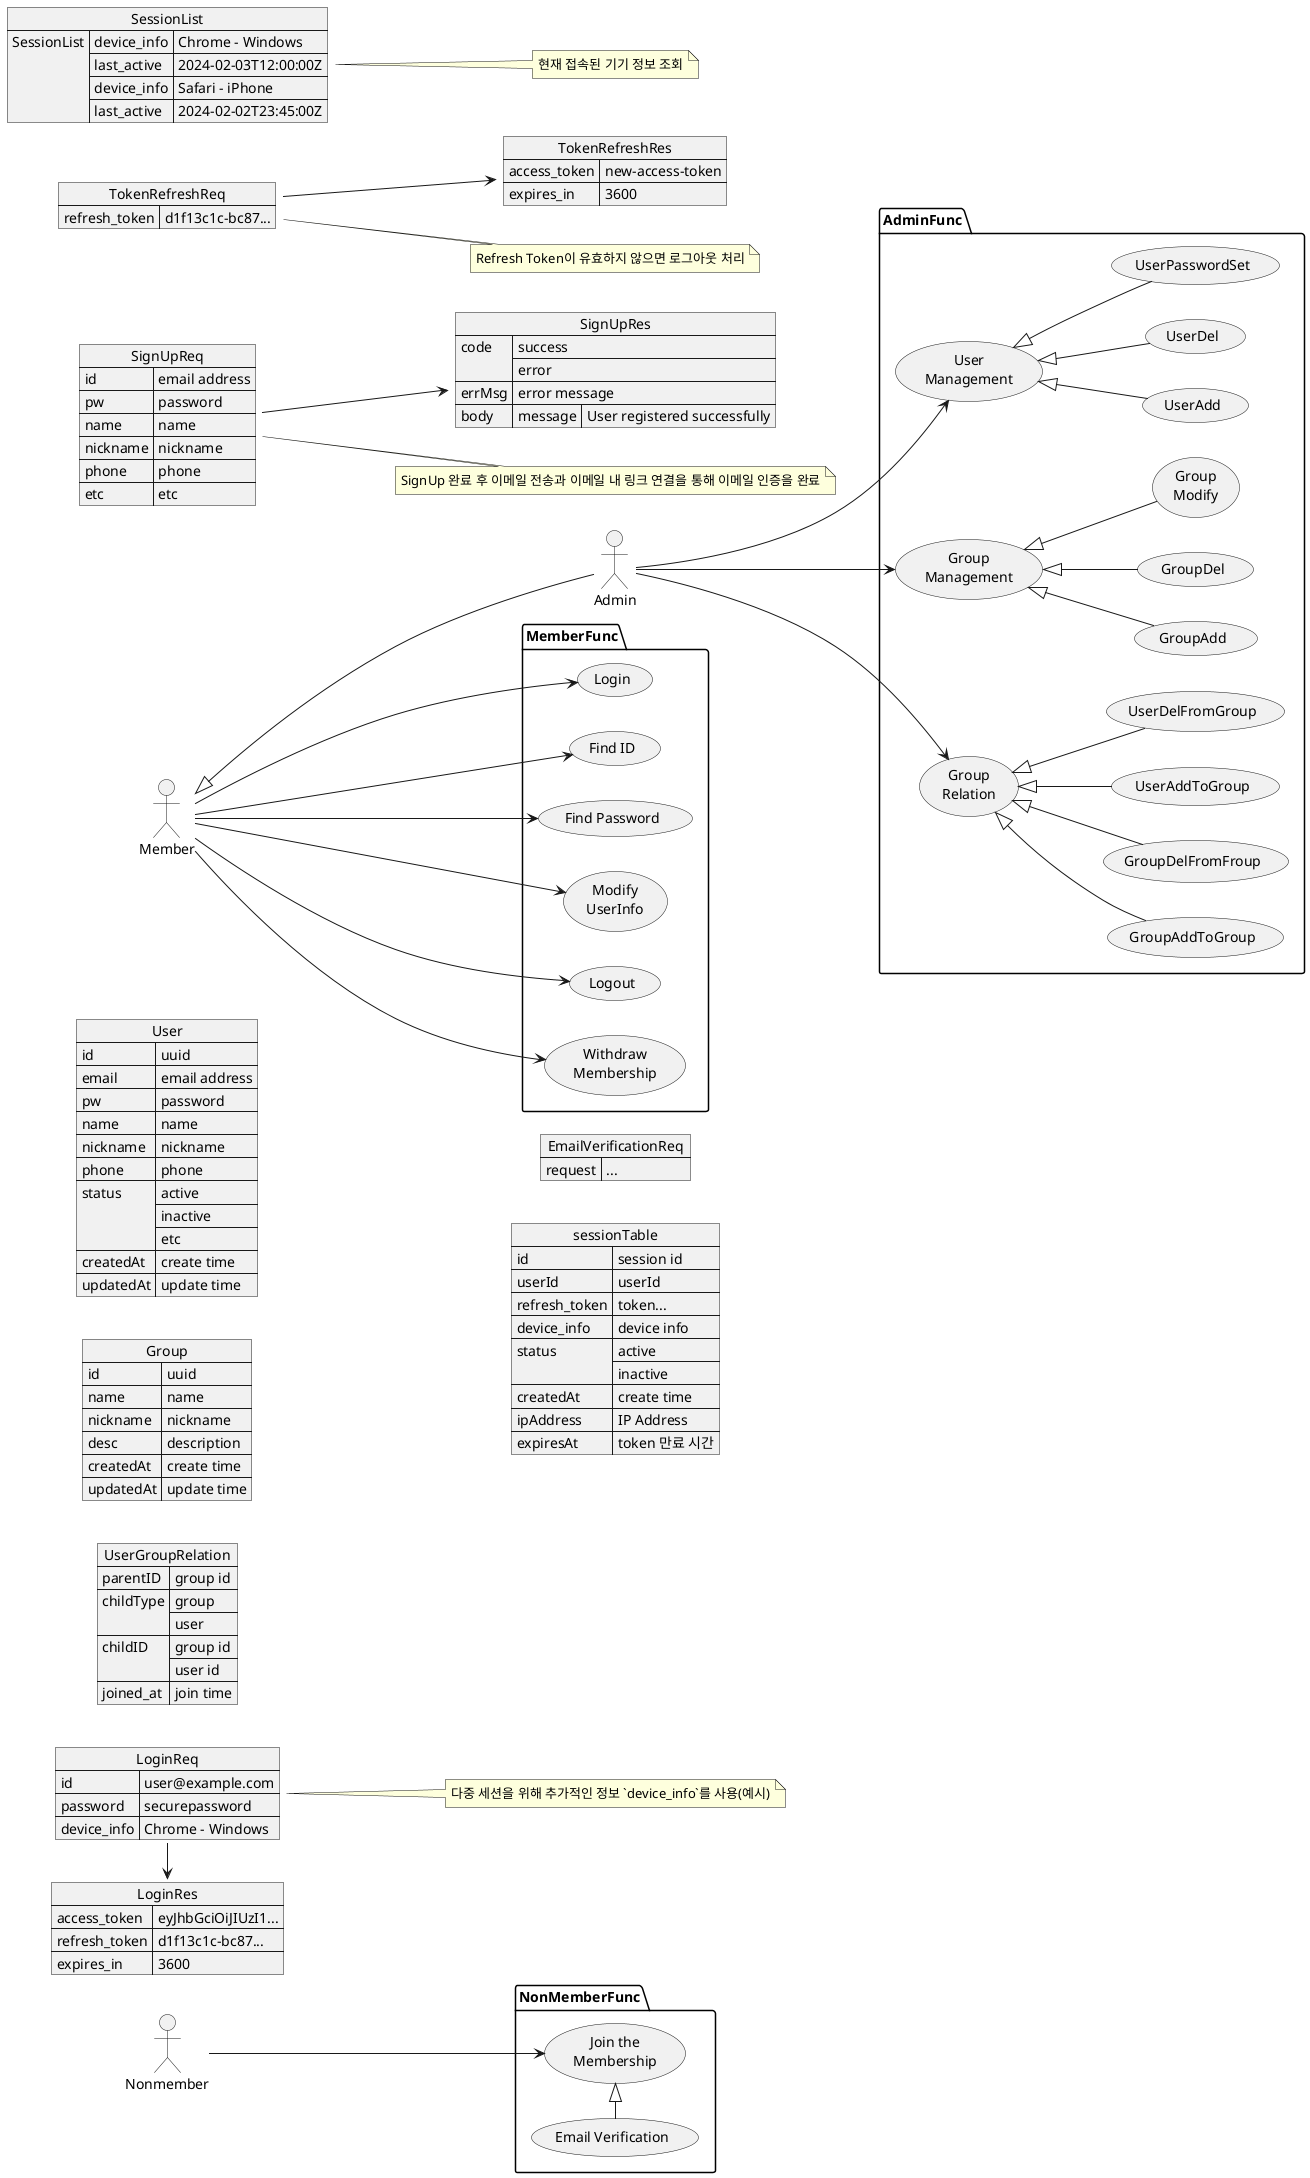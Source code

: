 @startuml vdap_usecase
allowmixing
left to right direction
actor Nonmember
actor Member
actor Admin

package NonMemberFunc{
  usecase "Join the\nMembership" as join
  usecase "Email Verification" as email_verification
  email_verification -right-|> join
}

package MemberFunc{
  usecase "Login" as login
  usecase "Find ID" as find_id
  usecase "Find Password" as find_pw
  usecase "Modify\nUserInfo" as modify_user_info
  usecase "Logout" as logout
  usecase "Withdraw\nMembership" as withdraw
}

package AdminFunc{
  usecase "User\nManagement" as user_management
  usecase "UserAdd" as user_add
  usecase "UserDel" as user_del
  usecase "UserPasswordSet" as user_password_set
  user_management <|-down- user_add
  user_management <|-down- user_del
  user_management <|-down- user_password_set 
  usecase "Group\nManagement" as group_management
  usecase "GroupAdd" as group_add
  usecase "GroupDel" as group_del
  usecase "Group\nModify" as group_modify
  group_management <|-- group_add 
  group_management <|-- group_del
  group_management <|-- group_modify
  usecase "Group\nRelation" as group_relation
  usecase "GroupAddToGroup" as group_add_group
  usecase "GroupDelFromFroup" as group_del_group
  usecase "UserAddToGroup" as user_add_group
  usecase "UserDelFromGroup" as user_del_group
  group_relation <|-- group_add_group
  group_relation <|-- group_del_group
  group_relation <|-- user_add_group
  group_relation <|-- user_del_group
}

Nonmember --> join

Member --> login
Member --> find_id
Member --> find_pw
Member --> logout
Member --> modify_user_info
Member --> withdraw

Member <|-- Admin

Admin --> user_management
Admin --> group_management
Admin --> group_relation

json User {
  "id": "uuid",
  "email": "email address",
  "pw": "password",
  "name": "name",
  "nickname": "nickname",
  "phone": "phone",
  "status": ["active", "inactive", "etc"],
  "createdAt": "create time",
  "updatedAt": "update time"
}

json Group {
  "id": "uuid",
  "name": "name",
  "nickname": "nickname",
  "desc": "description",
  "createdAt": "create time",
  "updatedAt": "update time"
}

json UserGroupRelation {
  "parentID": "group id",
  "childType": ["group", "user"],
  "childID": ["group id", "user id"],
  "joined_at": "join time"
}

json SignUpReq {
  "id": "email address",
  "pw": "password",
  "name": "name",
  "nickname": "nickname",
  "phone": "phone",
  "etc": "etc"
}

json SignUpRes {
  "code": ["success", "error"],
  "errMsg": "error message",
  "body": {
    "message": "User registered successfully"
  }
}

SignUpReq --> SignUpRes

note "SignUp 완료 후 이메일 전송과 이메일 내 링크 연결을 통해 이메일 인증을 완료" as signup_note

SignUpReq .. signup_note

json LoginReq {
  "id": "user@example.com",
  "password": "securepassword",
  "device_info": "Chrome - Windows"
	' Device Info: 사용자가 로그인한 기기 정보를 DB에 저장
}

note "다중 세션을 위해 추가적인 정보 `device_info`를 사용(예시)" as login_note
LoginReq .. login_note

json LoginRes {
  "access_token": "eyJhbGciOiJIUzI1...",
  "refresh_token": "d1f13c1c-bc87...",
  "expires_in": 3600
  ' Access Token: 짧은 수명의 JWT (예: 1시간)
	' Refresh Token: 기기별 고유한 UUID 기반 토큰 (DB 또는 Redis에 저장)
}
LoginReq -> LoginRes

' 이메일 인증이 완료되지 않은 사용자의 경우 이메일 인증 요청 화면으로 이동
json EmailVerificationReq {
  "request": "..."
}

' 이메일 인증은 5분 내로 완료되지 못하는 경우 인증 링크로 접속하더라도 인증 실패 

json TokenRefreshReq {
  "refresh_token": "d1f13c1c-bc87..."
}

json TokenRefreshRes {
  "access_token": "new-access-token",
  "expires_in": 3600
}

note "Refresh Token이 유효하지 않으면 로그아웃 처리" as token_refresh_note
TokenRefreshReq .. token_refresh_note

TokenRefreshReq --> TokenRefreshRes

' 세션 테이블은 Audit Log와 연결된다.
json sessionTable {
  "id": "session id", 
  "userId": "userId",
  "refresh_token": "token...",
  "device_info": "device info",
  "status": ["active", "inactive"],
  "createdAt": "create time",
  "ipAddress": "IP Address", 
  "expiresAt": "token 만료 시간"
}

note "현재 접속된 기기 정보 조회" as session_list_note

json SessionList {
  "SessionList": [
    {
      "device_info": "Chrome - Windows",
      "last_active": "2024-02-03T12:00:00Z"
    },
    {
      "device_info": "Safari - iPhone",
      "last_active": "2024-02-02T23:45:00Z"
    }
  ]
}

SessionList .. session_list_note

' 1.	Access Token은 짧은 만료 시간 (1시간 이하)
' 2.	Refresh Token은 DB 또는 Redis에 저장 (기기별 관리)
' 3.	로그아웃 시 Refresh Token을 삭제하여 세션 종료
' 4.	Blacklist를 활용하여 강제 로그아웃 가능
' 5.	JWT 서명키는 안전하게 관리 (환경 변수 사용)
' 6.	Rate Limiting 적용 (특히 로그인, 토큰 갱신 API에 적용)" as security_note

@enduml
